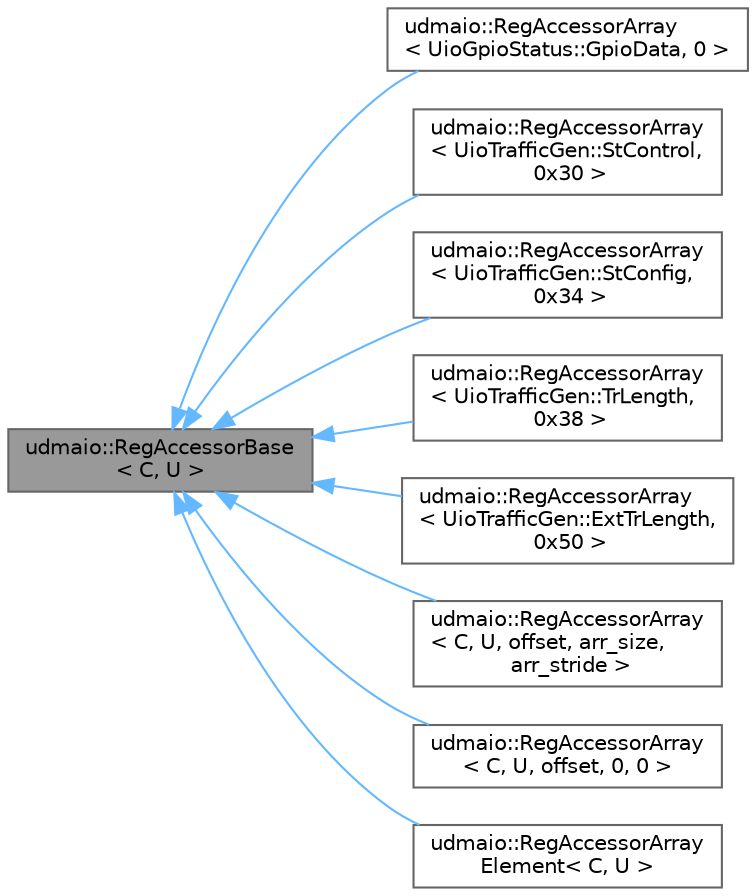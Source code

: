 digraph "udmaio::RegAccessorBase&lt; C, U &gt;"
{
 // INTERACTIVE_SVG=YES
 // LATEX_PDF_SIZE
  bgcolor="transparent";
  edge [fontname=Helvetica,fontsize=10,labelfontname=Helvetica,labelfontsize=10];
  node [fontname=Helvetica,fontsize=10,shape=box,height=0.2,width=0.4];
  rankdir="LR";
  Node1 [label="udmaio::RegAccessorBase\l\< C, U \>",height=0.2,width=0.4,color="gray40", fillcolor="grey60", style="filled", fontcolor="black",tooltip="Base class implementing register access. Only used by subclasses, not used directly."];
  Node1 -> Node2 [dir="back",color="steelblue1",style="solid"];
  Node2 [label="udmaio::RegAccessorArray\l\< UioGpioStatus::GpioData, 0 \>",height=0.2,width=0.4,color="gray40", fillcolor="white", style="filled",URL="$classudmaio_1_1_reg_accessor_array.html",tooltip=" "];
  Node1 -> Node3 [dir="back",color="steelblue1",style="solid"];
  Node3 [label="udmaio::RegAccessorArray\l\< UioTrafficGen::StControl,\l 0x30 \>",height=0.2,width=0.4,color="gray40", fillcolor="white", style="filled",URL="$classudmaio_1_1_reg_accessor_array.html",tooltip=" "];
  Node1 -> Node4 [dir="back",color="steelblue1",style="solid"];
  Node4 [label="udmaio::RegAccessorArray\l\< UioTrafficGen::StConfig,\l 0x34 \>",height=0.2,width=0.4,color="gray40", fillcolor="white", style="filled",URL="$classudmaio_1_1_reg_accessor_array.html",tooltip=" "];
  Node1 -> Node5 [dir="back",color="steelblue1",style="solid"];
  Node5 [label="udmaio::RegAccessorArray\l\< UioTrafficGen::TrLength,\l 0x38 \>",height=0.2,width=0.4,color="gray40", fillcolor="white", style="filled",URL="$classudmaio_1_1_reg_accessor_array.html",tooltip=" "];
  Node1 -> Node6 [dir="back",color="steelblue1",style="solid"];
  Node6 [label="udmaio::RegAccessorArray\l\< UioTrafficGen::ExtTrLength,\l 0x50 \>",height=0.2,width=0.4,color="gray40", fillcolor="white", style="filled",URL="$classudmaio_1_1_reg_accessor_array.html",tooltip=" "];
  Node1 -> Node7 [dir="back",color="steelblue1",style="solid"];
  Node7 [label="udmaio::RegAccessorArray\l\< C, U, offset, arr_size,\l arr_stride \>",height=0.2,width=0.4,color="gray40", fillcolor="white", style="filled",URL="$classudmaio_1_1_reg_accessor_array.html",tooltip="Accessor for register array."];
  Node1 -> Node8 [dir="back",color="steelblue1",style="solid"];
  Node8 [label="udmaio::RegAccessorArray\l\< C, U, offset, 0, 0 \>",height=0.2,width=0.4,color="gray40", fillcolor="white", style="filled",URL="$classudmaio_1_1_reg_accessor_array_3_01_c_00_01_u_00_01offset_00_010_00_010_01_4.html",tooltip="Accessor for single register."];
  Node1 -> Node9 [dir="back",color="steelblue1",style="solid"];
  Node9 [label="udmaio::RegAccessorArray\lElement\< C, U \>",height=0.2,width=0.4,color="gray40", fillcolor="white", style="filled",URL="$classudmaio_1_1_reg_accessor_array_element.html",tooltip="Accessor for register array element. Returned by RegAccessorArray<C>::operator[]."];
}
